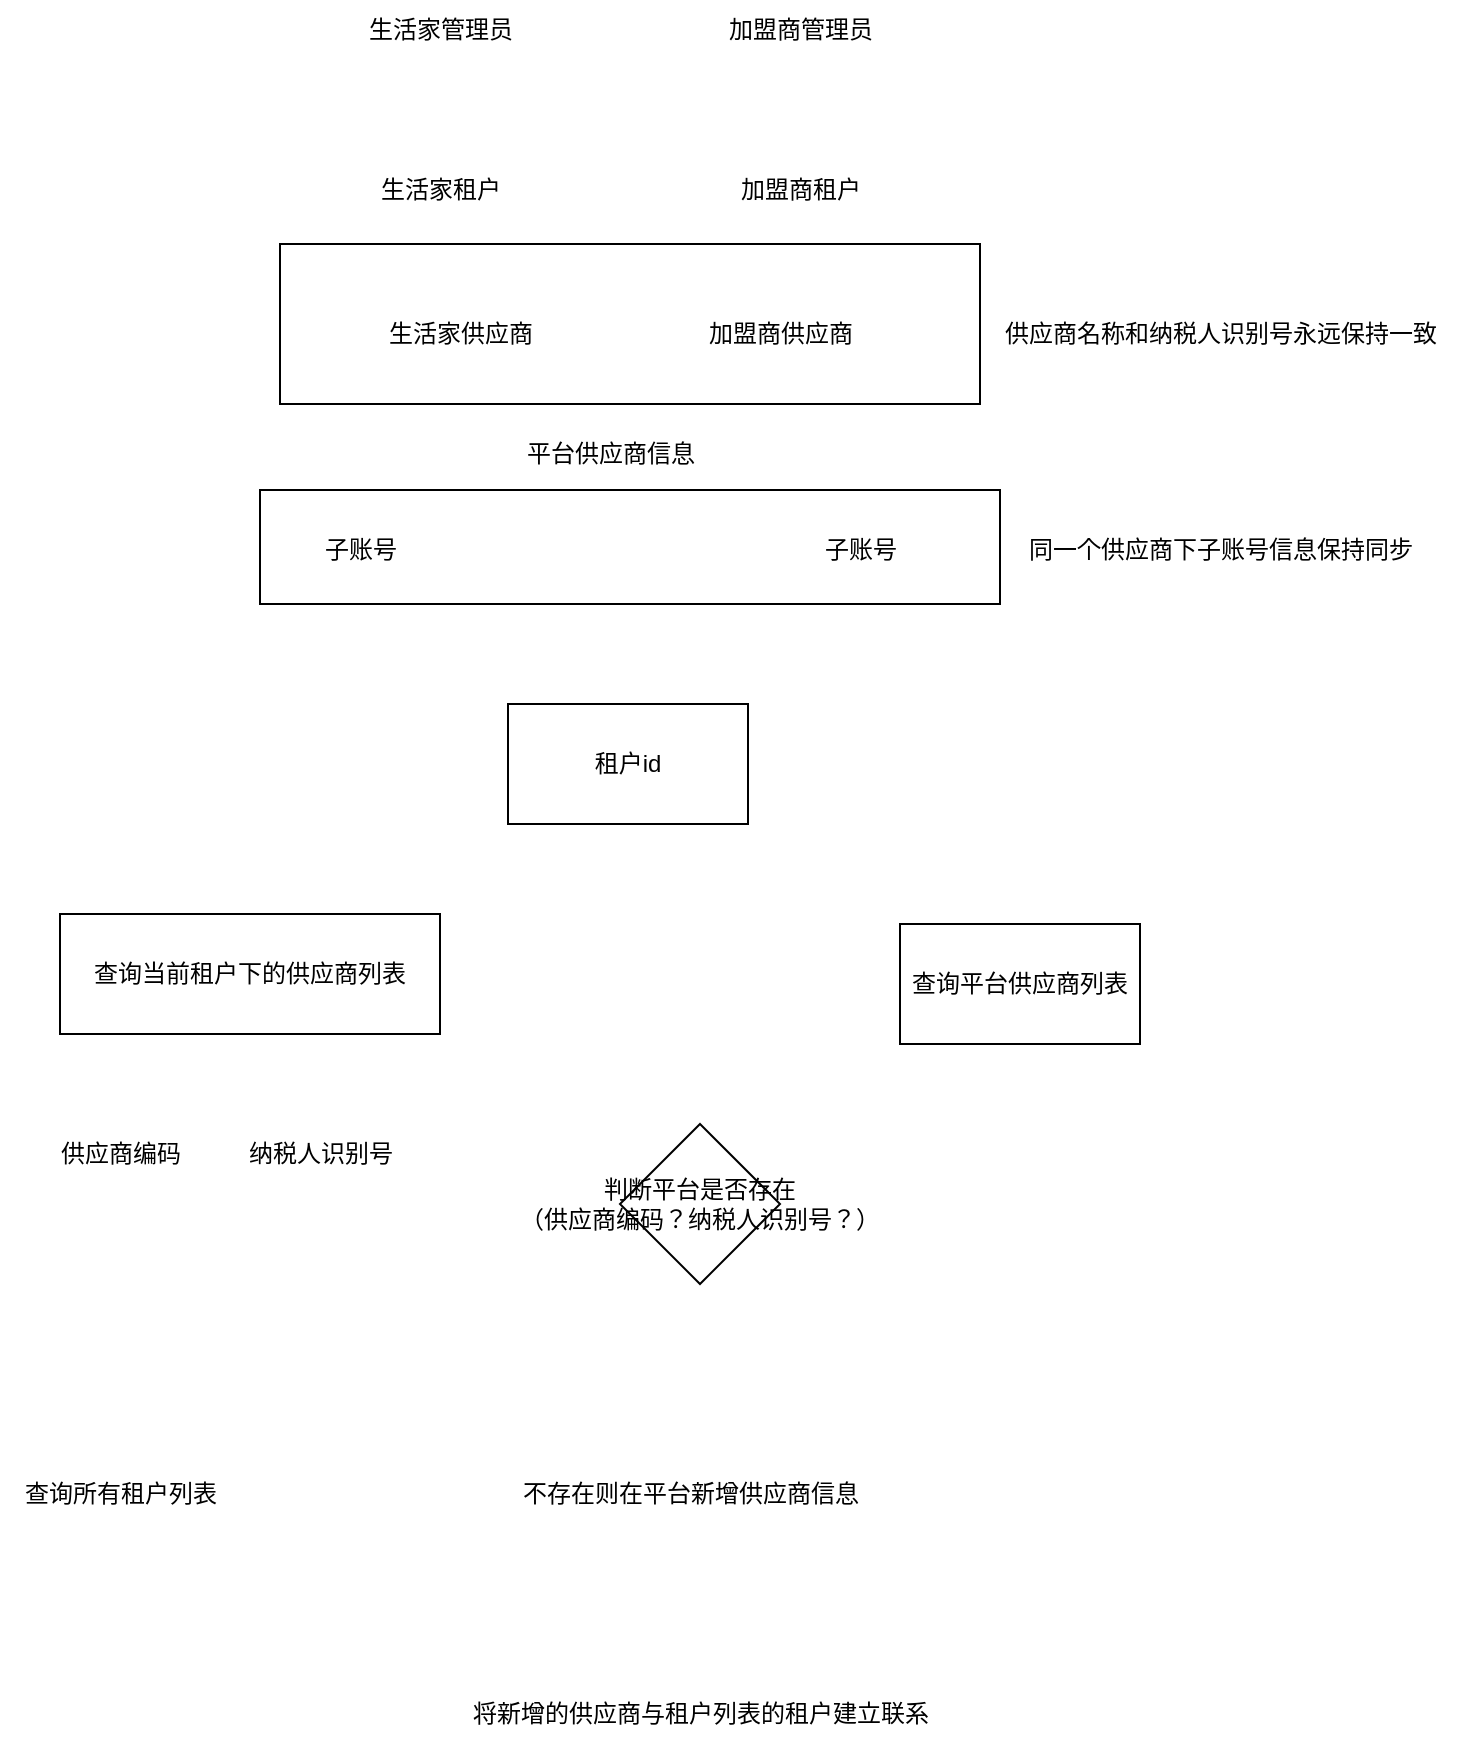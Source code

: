 <mxfile version="24.5.4" type="github">
  <diagram name="第 1 页" id="XybXWCejCHeBSwUeaRY1">
    <mxGraphModel dx="1434" dy="746" grid="1" gridSize="10" guides="1" tooltips="1" connect="1" arrows="1" fold="1" page="1" pageScale="1" pageWidth="827" pageHeight="1169" math="0" shadow="0">
      <root>
        <mxCell id="0" />
        <mxCell id="1" parent="0" />
        <mxCell id="mNPS2zeU4l1PhfDJVPRf-25" value="" style="rounded=0;whiteSpace=wrap;html=1;" vertex="1" parent="1">
          <mxGeometry x="170" y="343" width="370" height="57" as="geometry" />
        </mxCell>
        <mxCell id="mNPS2zeU4l1PhfDJVPRf-23" value="" style="rounded=0;whiteSpace=wrap;html=1;" vertex="1" parent="1">
          <mxGeometry x="180" y="220" width="350" height="80" as="geometry" />
        </mxCell>
        <mxCell id="mNPS2zeU4l1PhfDJVPRf-1" value="生活家管理员" style="text;html=1;align=center;verticalAlign=middle;resizable=0;points=[];autosize=1;strokeColor=none;fillColor=none;" vertex="1" parent="1">
          <mxGeometry x="210" y="98" width="100" height="30" as="geometry" />
        </mxCell>
        <mxCell id="mNPS2zeU4l1PhfDJVPRf-2" value="加盟商管理员" style="text;html=1;align=center;verticalAlign=middle;resizable=0;points=[];autosize=1;strokeColor=none;fillColor=none;" vertex="1" parent="1">
          <mxGeometry x="390" y="98" width="100" height="30" as="geometry" />
        </mxCell>
        <mxCell id="mNPS2zeU4l1PhfDJVPRf-3" value="生活家租户" style="text;html=1;align=center;verticalAlign=middle;resizable=0;points=[];autosize=1;strokeColor=none;fillColor=none;" vertex="1" parent="1">
          <mxGeometry x="220" y="178" width="80" height="30" as="geometry" />
        </mxCell>
        <mxCell id="mNPS2zeU4l1PhfDJVPRf-4" value="加盟商租户" style="text;html=1;align=center;verticalAlign=middle;resizable=0;points=[];autosize=1;strokeColor=none;fillColor=none;" vertex="1" parent="1">
          <mxGeometry x="400" y="178" width="80" height="30" as="geometry" />
        </mxCell>
        <mxCell id="mNPS2zeU4l1PhfDJVPRf-5" value="生活家供应商" style="text;html=1;align=center;verticalAlign=middle;resizable=0;points=[];autosize=1;strokeColor=none;fillColor=none;" vertex="1" parent="1">
          <mxGeometry x="220" y="250" width="100" height="30" as="geometry" />
        </mxCell>
        <mxCell id="mNPS2zeU4l1PhfDJVPRf-6" value="加盟商供应商" style="text;html=1;align=center;verticalAlign=middle;resizable=0;points=[];autosize=1;strokeColor=none;fillColor=none;" vertex="1" parent="1">
          <mxGeometry x="380" y="250" width="100" height="30" as="geometry" />
        </mxCell>
        <mxCell id="mNPS2zeU4l1PhfDJVPRf-7" value="平台供应商信息" style="text;html=1;align=center;verticalAlign=middle;resizable=0;points=[];autosize=1;strokeColor=none;fillColor=none;" vertex="1" parent="1">
          <mxGeometry x="290" y="310" width="110" height="30" as="geometry" />
        </mxCell>
        <mxCell id="mNPS2zeU4l1PhfDJVPRf-8" value="子账号" style="text;html=1;align=center;verticalAlign=middle;resizable=0;points=[];autosize=1;strokeColor=none;fillColor=none;" vertex="1" parent="1">
          <mxGeometry x="190" y="358" width="60" height="30" as="geometry" />
        </mxCell>
        <mxCell id="mNPS2zeU4l1PhfDJVPRf-9" value="子账号" style="text;html=1;align=center;verticalAlign=middle;resizable=0;points=[];autosize=1;strokeColor=none;fillColor=none;" vertex="1" parent="1">
          <mxGeometry x="440" y="358" width="60" height="30" as="geometry" />
        </mxCell>
        <mxCell id="mNPS2zeU4l1PhfDJVPRf-14" value="不存在则在平台新增供应商信息" style="text;html=1;align=center;verticalAlign=middle;resizable=0;points=[];autosize=1;strokeColor=none;fillColor=none;" vertex="1" parent="1">
          <mxGeometry x="290" y="830" width="190" height="30" as="geometry" />
        </mxCell>
        <mxCell id="mNPS2zeU4l1PhfDJVPRf-15" value="查询所有租户列表" style="text;html=1;align=center;verticalAlign=middle;resizable=0;points=[];autosize=1;strokeColor=none;fillColor=none;" vertex="1" parent="1">
          <mxGeometry x="40" y="830" width="120" height="30" as="geometry" />
        </mxCell>
        <mxCell id="mNPS2zeU4l1PhfDJVPRf-16" value="将新增的供应商与租户列表的租户建立联系" style="text;html=1;align=center;verticalAlign=middle;resizable=0;points=[];autosize=1;strokeColor=none;fillColor=none;" vertex="1" parent="1">
          <mxGeometry x="265" y="940" width="250" height="30" as="geometry" />
        </mxCell>
        <mxCell id="mNPS2zeU4l1PhfDJVPRf-17" value="&lt;span style=&quot;text-wrap: nowrap;&quot;&gt;租户id&lt;/span&gt;" style="rounded=0;whiteSpace=wrap;html=1;" vertex="1" parent="1">
          <mxGeometry x="294" y="450" width="120" height="60" as="geometry" />
        </mxCell>
        <mxCell id="mNPS2zeU4l1PhfDJVPRf-18" value="&lt;span style=&quot;text-wrap: nowrap;&quot;&gt;查询当前租户下的供应商列表&lt;/span&gt;" style="rounded=0;whiteSpace=wrap;html=1;" vertex="1" parent="1">
          <mxGeometry x="70" y="555" width="190" height="60" as="geometry" />
        </mxCell>
        <mxCell id="mNPS2zeU4l1PhfDJVPRf-19" value="&lt;span style=&quot;text-wrap: nowrap;&quot;&gt;查询平台供应商列表&lt;/span&gt;" style="rounded=0;whiteSpace=wrap;html=1;" vertex="1" parent="1">
          <mxGeometry x="490" y="560" width="120" height="60" as="geometry" />
        </mxCell>
        <mxCell id="mNPS2zeU4l1PhfDJVPRf-20" value="&lt;span style=&quot;text-wrap: nowrap;&quot;&gt;判断平台是否存在&lt;/span&gt;&lt;div&gt;&lt;span style=&quot;text-wrap: nowrap;&quot;&gt;（供应商编码？纳税人识别号？）&lt;/span&gt;&lt;/div&gt;" style="rhombus;whiteSpace=wrap;html=1;" vertex="1" parent="1">
          <mxGeometry x="350" y="660" width="80" height="80" as="geometry" />
        </mxCell>
        <mxCell id="mNPS2zeU4l1PhfDJVPRf-21" value="供应商编码" style="text;html=1;align=center;verticalAlign=middle;resizable=0;points=[];autosize=1;strokeColor=none;fillColor=none;" vertex="1" parent="1">
          <mxGeometry x="60" y="660" width="80" height="30" as="geometry" />
        </mxCell>
        <mxCell id="mNPS2zeU4l1PhfDJVPRf-22" value="纳税人识别号" style="text;html=1;align=center;verticalAlign=middle;resizable=0;points=[];autosize=1;strokeColor=none;fillColor=none;" vertex="1" parent="1">
          <mxGeometry x="150" y="660" width="100" height="30" as="geometry" />
        </mxCell>
        <mxCell id="mNPS2zeU4l1PhfDJVPRf-24" value="供应商名称和纳税人识别号永远保持一致" style="text;html=1;align=center;verticalAlign=middle;resizable=0;points=[];autosize=1;strokeColor=none;fillColor=none;" vertex="1" parent="1">
          <mxGeometry x="530" y="250" width="240" height="30" as="geometry" />
        </mxCell>
        <mxCell id="mNPS2zeU4l1PhfDJVPRf-26" value="同一个供应商下子账号信息保持同步" style="text;html=1;align=center;verticalAlign=middle;resizable=0;points=[];autosize=1;strokeColor=none;fillColor=none;" vertex="1" parent="1">
          <mxGeometry x="540" y="358" width="220" height="30" as="geometry" />
        </mxCell>
      </root>
    </mxGraphModel>
  </diagram>
</mxfile>
